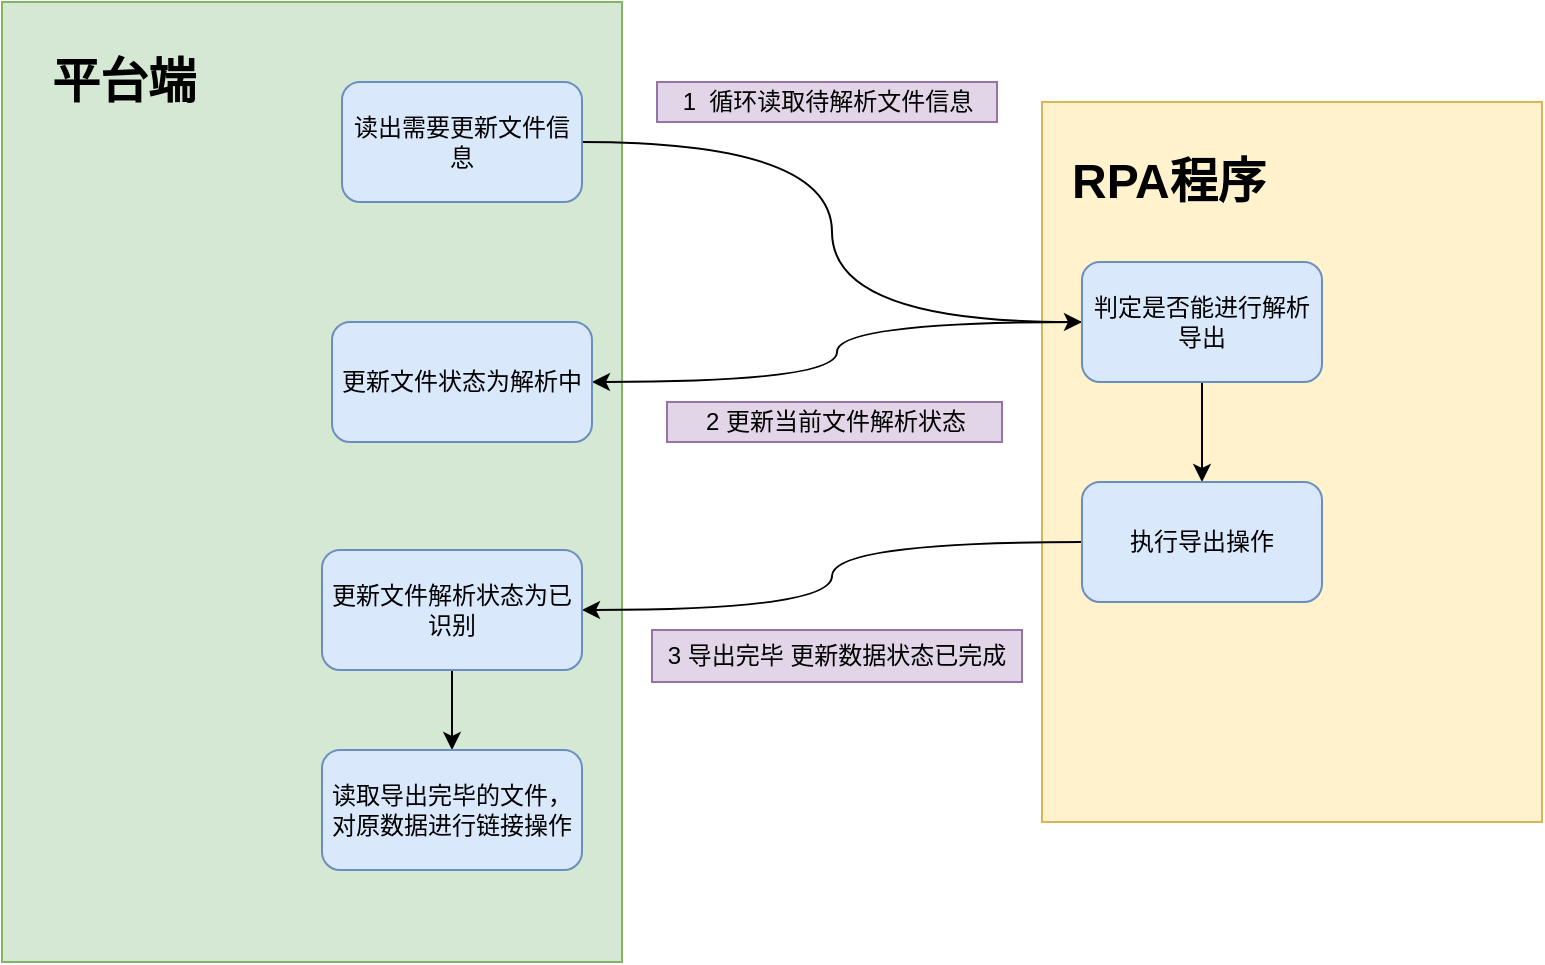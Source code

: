 <mxfile version="22.0.8" type="github">
  <diagram name="第 1 页" id="YQnPKKjmsOo8d71iIsRt">
    <mxGraphModel dx="1120" dy="793" grid="1" gridSize="10" guides="1" tooltips="1" connect="1" arrows="1" fold="1" page="1" pageScale="1" pageWidth="1169" pageHeight="827" math="0" shadow="0">
      <root>
        <mxCell id="0" />
        <mxCell id="1" parent="0" />
        <mxCell id="nH7HNyztmFmxK0ZdcK3L-8" value="" style="rounded=0;whiteSpace=wrap;html=1;fillColor=#d5e8d4;strokeColor=#82b366;" vertex="1" parent="1">
          <mxGeometry x="130" y="140" width="310" height="480" as="geometry" />
        </mxCell>
        <mxCell id="nH7HNyztmFmxK0ZdcK3L-1" value="" style="rounded=0;whiteSpace=wrap;html=1;fillColor=#fff2cc;strokeColor=#d6b656;" vertex="1" parent="1">
          <mxGeometry x="650" y="190" width="250" height="360" as="geometry" />
        </mxCell>
        <mxCell id="nH7HNyztmFmxK0ZdcK3L-10" style="edgeStyle=orthogonalEdgeStyle;orthogonalLoop=1;jettySize=auto;html=1;entryX=1;entryY=0.5;entryDx=0;entryDy=0;curved=1;exitX=0;exitY=0.5;exitDx=0;exitDy=0;" edge="1" parent="1" source="nH7HNyztmFmxK0ZdcK3L-20" target="nH7HNyztmFmxK0ZdcK3L-3">
          <mxGeometry relative="1" as="geometry">
            <mxPoint x="600" y="450" as="sourcePoint" />
          </mxGeometry>
        </mxCell>
        <mxCell id="nH7HNyztmFmxK0ZdcK3L-4" style="edgeStyle=orthogonalEdgeStyle;orthogonalLoop=1;jettySize=auto;html=1;entryX=0;entryY=0.5;entryDx=0;entryDy=0;curved=1;exitX=1;exitY=0.5;exitDx=0;exitDy=0;" edge="1" parent="1" source="nH7HNyztmFmxK0ZdcK3L-2" target="nH7HNyztmFmxK0ZdcK3L-16">
          <mxGeometry relative="1" as="geometry">
            <mxPoint x="400" y="190" as="sourcePoint" />
            <mxPoint x="620" y="350" as="targetPoint" />
          </mxGeometry>
        </mxCell>
        <mxCell id="nH7HNyztmFmxK0ZdcK3L-2" value="读出需要更新文件信息" style="rounded=1;whiteSpace=wrap;html=1;fillColor=#dae8fc;strokeColor=#6c8ebf;" vertex="1" parent="1">
          <mxGeometry x="300" y="180" width="120" height="60" as="geometry" />
        </mxCell>
        <mxCell id="nH7HNyztmFmxK0ZdcK3L-13" style="edgeStyle=orthogonalEdgeStyle;rounded=0;orthogonalLoop=1;jettySize=auto;html=1;entryX=0.5;entryY=0;entryDx=0;entryDy=0;" edge="1" parent="1" source="nH7HNyztmFmxK0ZdcK3L-3" target="nH7HNyztmFmxK0ZdcK3L-14">
          <mxGeometry relative="1" as="geometry" />
        </mxCell>
        <mxCell id="nH7HNyztmFmxK0ZdcK3L-3" value="更新文件解析状态为已识别" style="rounded=1;whiteSpace=wrap;html=1;fillColor=#dae8fc;strokeColor=#6c8ebf;" vertex="1" parent="1">
          <mxGeometry x="290" y="414" width="130" height="60" as="geometry" />
        </mxCell>
        <mxCell id="nH7HNyztmFmxK0ZdcK3L-6" value="1&amp;nbsp; 循环读取待解析文件信息" style="rounded=0;whiteSpace=wrap;html=1;fillColor=#e1d5e7;strokeColor=#9673a6;" vertex="1" parent="1">
          <mxGeometry x="457.5" y="180" width="170" height="20" as="geometry" />
        </mxCell>
        <mxCell id="nH7HNyztmFmxK0ZdcK3L-9" value="&lt;h1&gt;平台端&lt;/h1&gt;" style="text;html=1;strokeColor=none;fillColor=none;spacing=5;spacingTop=-20;whiteSpace=wrap;overflow=hidden;rounded=0;" vertex="1" parent="1">
          <mxGeometry x="150" y="160" width="190" height="120" as="geometry" />
        </mxCell>
        <mxCell id="nH7HNyztmFmxK0ZdcK3L-11" value="3 导出完毕 更新数据状态已完成" style="rounded=0;whiteSpace=wrap;html=1;fillColor=#e1d5e7;strokeColor=#9673a6;" vertex="1" parent="1">
          <mxGeometry x="455" y="454" width="185" height="26" as="geometry" />
        </mxCell>
        <mxCell id="nH7HNyztmFmxK0ZdcK3L-14" value="读取导出完毕的文件，对原数据进行链接操作" style="rounded=1;whiteSpace=wrap;html=1;fillColor=#dae8fc;strokeColor=#6c8ebf;" vertex="1" parent="1">
          <mxGeometry x="290" y="514" width="130" height="60" as="geometry" />
        </mxCell>
        <mxCell id="nH7HNyztmFmxK0ZdcK3L-15" value="&lt;h1&gt;RPA程序&lt;/h1&gt;" style="text;html=1;strokeColor=none;fillColor=none;spacing=5;spacingTop=-20;whiteSpace=wrap;overflow=hidden;rounded=0;" vertex="1" parent="1">
          <mxGeometry x="660" y="210" width="190" height="120" as="geometry" />
        </mxCell>
        <mxCell id="nH7HNyztmFmxK0ZdcK3L-18" style="edgeStyle=orthogonalEdgeStyle;orthogonalLoop=1;jettySize=auto;html=1;entryX=1;entryY=0.5;entryDx=0;entryDy=0;curved=1;" edge="1" parent="1" source="nH7HNyztmFmxK0ZdcK3L-16" target="nH7HNyztmFmxK0ZdcK3L-17">
          <mxGeometry relative="1" as="geometry" />
        </mxCell>
        <mxCell id="nH7HNyztmFmxK0ZdcK3L-21" style="edgeStyle=orthogonalEdgeStyle;rounded=0;orthogonalLoop=1;jettySize=auto;html=1;entryX=0.5;entryY=0;entryDx=0;entryDy=0;" edge="1" parent="1" source="nH7HNyztmFmxK0ZdcK3L-16" target="nH7HNyztmFmxK0ZdcK3L-20">
          <mxGeometry relative="1" as="geometry" />
        </mxCell>
        <mxCell id="nH7HNyztmFmxK0ZdcK3L-16" value="判定是否能进行解析导出" style="rounded=1;whiteSpace=wrap;html=1;fillColor=#dae8fc;strokeColor=#6c8ebf;" vertex="1" parent="1">
          <mxGeometry x="670" y="270" width="120" height="60" as="geometry" />
        </mxCell>
        <mxCell id="nH7HNyztmFmxK0ZdcK3L-17" value="更新文件状态为解析中" style="rounded=1;whiteSpace=wrap;html=1;fillColor=#dae8fc;strokeColor=#6c8ebf;" vertex="1" parent="1">
          <mxGeometry x="295" y="300" width="130" height="60" as="geometry" />
        </mxCell>
        <mxCell id="nH7HNyztmFmxK0ZdcK3L-20" value="执行导出操作" style="rounded=1;whiteSpace=wrap;html=1;fillColor=#dae8fc;strokeColor=#6c8ebf;" vertex="1" parent="1">
          <mxGeometry x="670" y="380" width="120" height="60" as="geometry" />
        </mxCell>
        <mxCell id="nH7HNyztmFmxK0ZdcK3L-22" value="2 更新当前文件解析状态" style="rounded=0;whiteSpace=wrap;html=1;fillColor=#e1d5e7;strokeColor=#9673a6;" vertex="1" parent="1">
          <mxGeometry x="462.5" y="340" width="167.5" height="20" as="geometry" />
        </mxCell>
      </root>
    </mxGraphModel>
  </diagram>
</mxfile>
